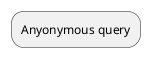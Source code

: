 @startuml iterative-userflow

:Anyonymous query;

@enduml

@startuml detail-userflow

start
fork
    :Faceted query;
fork again
    :Canned query;
fork again
    :Bare SQL;
fork again
    :Standard search\nformat;
note right
Long term plan, not for MVP

Depends on wider community
agreeing to a search/query
standard
end note
end fork

:CDA translates to SQL;
:CDA attaches query id;
note right
Not for MVP
This adds state to CDA
but makes it very powerful
end note

if (just summary?) then (yes)
    :Summary stats;
    note left
    For MVP only basic stats
    like row count (if that)

    For release: 
    Canned biologically relevant stats

    For V2: 
    User configurable stats.
    end note
    stop
elseif (analysis?) then (yes)
    :Predictive\ntime/space/cost\nanalysis;
    note left
    Not for MVP
    end note
    stop
elseif (fetch?) then (yes)
    if (timeout?) then (yes)
        :Return query id\nwith check back later\nmessage;
        note left
        Not for MVP
        Requires queryid 
        and state
        end note
        stop
    endif

    :CDA indicates which\ndata has been censored\ndue to auth;
    if (BiqQuery?) then (yes)
        :return link to BQ table;
        note left
        What about users with no 
        google account?
        end note
    elseif (TSV?) then (yes)
        :return data in TSV; 
    endif

endif
stop



@endmul